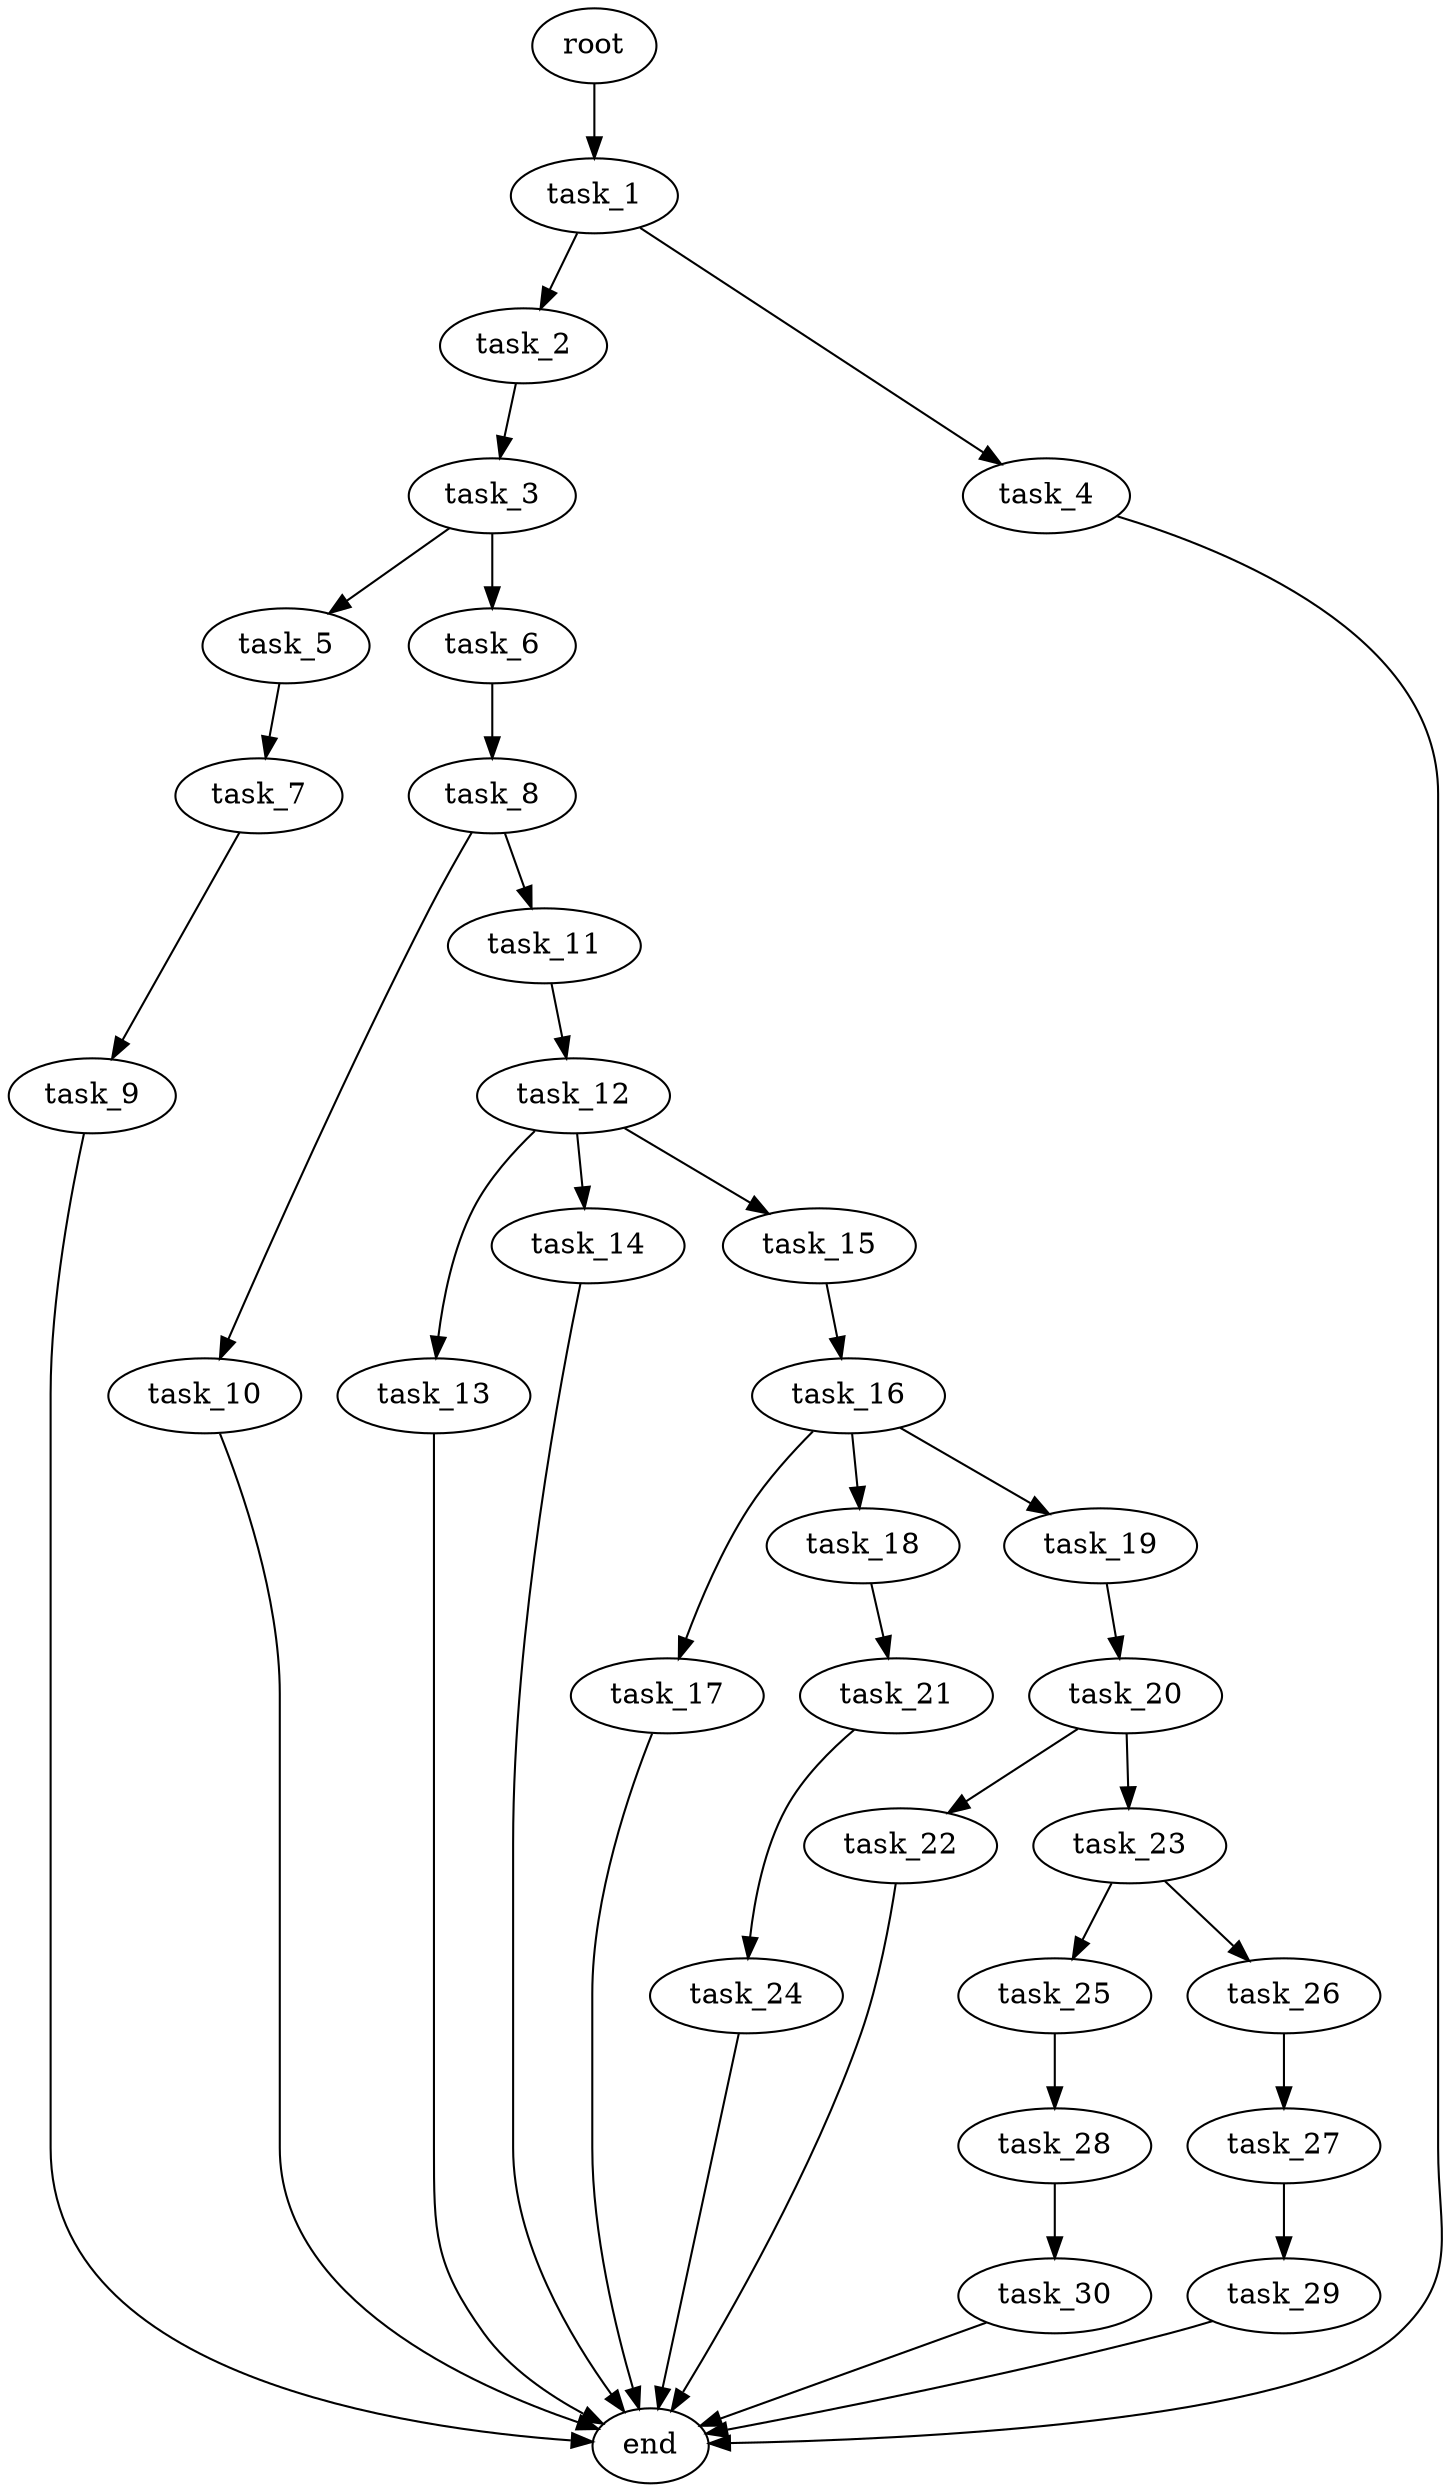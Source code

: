 digraph G {
  root [size="0.000000e+00"];
  task_1 [size="5.777293e+10"];
  task_2 [size="3.127836e+10"];
  task_3 [size="7.631451e+10"];
  task_4 [size="4.983157e+10"];
  task_5 [size="5.147734e+10"];
  task_6 [size="4.988098e+10"];
  task_7 [size="3.086096e+10"];
  task_8 [size="2.327398e+09"];
  task_9 [size="9.452383e+10"];
  task_10 [size="5.054939e+10"];
  task_11 [size="9.666900e+10"];
  task_12 [size="2.152229e+10"];
  task_13 [size="3.529598e+10"];
  task_14 [size="5.063535e+09"];
  task_15 [size="4.949447e+10"];
  task_16 [size="8.823512e+10"];
  task_17 [size="6.542946e+10"];
  task_18 [size="4.706398e+10"];
  task_19 [size="5.367371e+10"];
  task_20 [size="8.471876e+10"];
  task_21 [size="4.309847e+10"];
  task_22 [size="8.824675e+10"];
  task_23 [size="7.275353e+10"];
  task_24 [size="7.638804e+10"];
  task_25 [size="3.660008e+10"];
  task_26 [size="4.006416e+10"];
  task_27 [size="5.703246e+10"];
  task_28 [size="1.947358e+10"];
  task_29 [size="5.532676e+10"];
  task_30 [size="7.362440e+09"];
  end [size="0.000000e+00"];

  root -> task_1 [size="1.000000e-12"];
  task_1 -> task_2 [size="3.127836e+08"];
  task_1 -> task_4 [size="4.983157e+08"];
  task_2 -> task_3 [size="7.631451e+08"];
  task_3 -> task_5 [size="5.147734e+08"];
  task_3 -> task_6 [size="4.988098e+08"];
  task_4 -> end [size="1.000000e-12"];
  task_5 -> task_7 [size="3.086096e+08"];
  task_6 -> task_8 [size="2.327398e+07"];
  task_7 -> task_9 [size="9.452383e+08"];
  task_8 -> task_10 [size="5.054939e+08"];
  task_8 -> task_11 [size="9.666900e+08"];
  task_9 -> end [size="1.000000e-12"];
  task_10 -> end [size="1.000000e-12"];
  task_11 -> task_12 [size="2.152229e+08"];
  task_12 -> task_13 [size="3.529598e+08"];
  task_12 -> task_14 [size="5.063535e+07"];
  task_12 -> task_15 [size="4.949447e+08"];
  task_13 -> end [size="1.000000e-12"];
  task_14 -> end [size="1.000000e-12"];
  task_15 -> task_16 [size="8.823512e+08"];
  task_16 -> task_17 [size="6.542946e+08"];
  task_16 -> task_18 [size="4.706398e+08"];
  task_16 -> task_19 [size="5.367371e+08"];
  task_17 -> end [size="1.000000e-12"];
  task_18 -> task_21 [size="4.309847e+08"];
  task_19 -> task_20 [size="8.471876e+08"];
  task_20 -> task_22 [size="8.824675e+08"];
  task_20 -> task_23 [size="7.275353e+08"];
  task_21 -> task_24 [size="7.638804e+08"];
  task_22 -> end [size="1.000000e-12"];
  task_23 -> task_25 [size="3.660008e+08"];
  task_23 -> task_26 [size="4.006416e+08"];
  task_24 -> end [size="1.000000e-12"];
  task_25 -> task_28 [size="1.947358e+08"];
  task_26 -> task_27 [size="5.703246e+08"];
  task_27 -> task_29 [size="5.532676e+08"];
  task_28 -> task_30 [size="7.362440e+07"];
  task_29 -> end [size="1.000000e-12"];
  task_30 -> end [size="1.000000e-12"];
}
